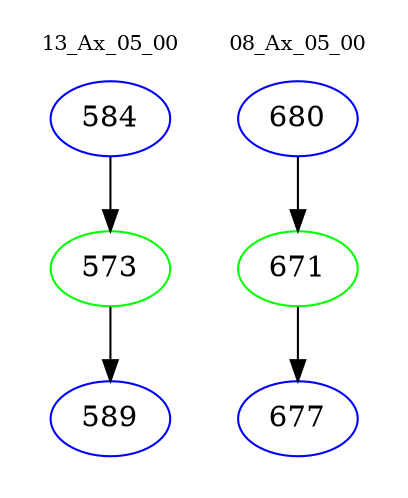 digraph{
subgraph cluster_0 {
color = white
label = "13_Ax_05_00";
fontsize=10;
T0_584 [label="584", color="blue"]
T0_584 -> T0_573 [color="black"]
T0_573 [label="573", color="green"]
T0_573 -> T0_589 [color="black"]
T0_589 [label="589", color="blue"]
}
subgraph cluster_1 {
color = white
label = "08_Ax_05_00";
fontsize=10;
T1_680 [label="680", color="blue"]
T1_680 -> T1_671 [color="black"]
T1_671 [label="671", color="green"]
T1_671 -> T1_677 [color="black"]
T1_677 [label="677", color="blue"]
}
}
